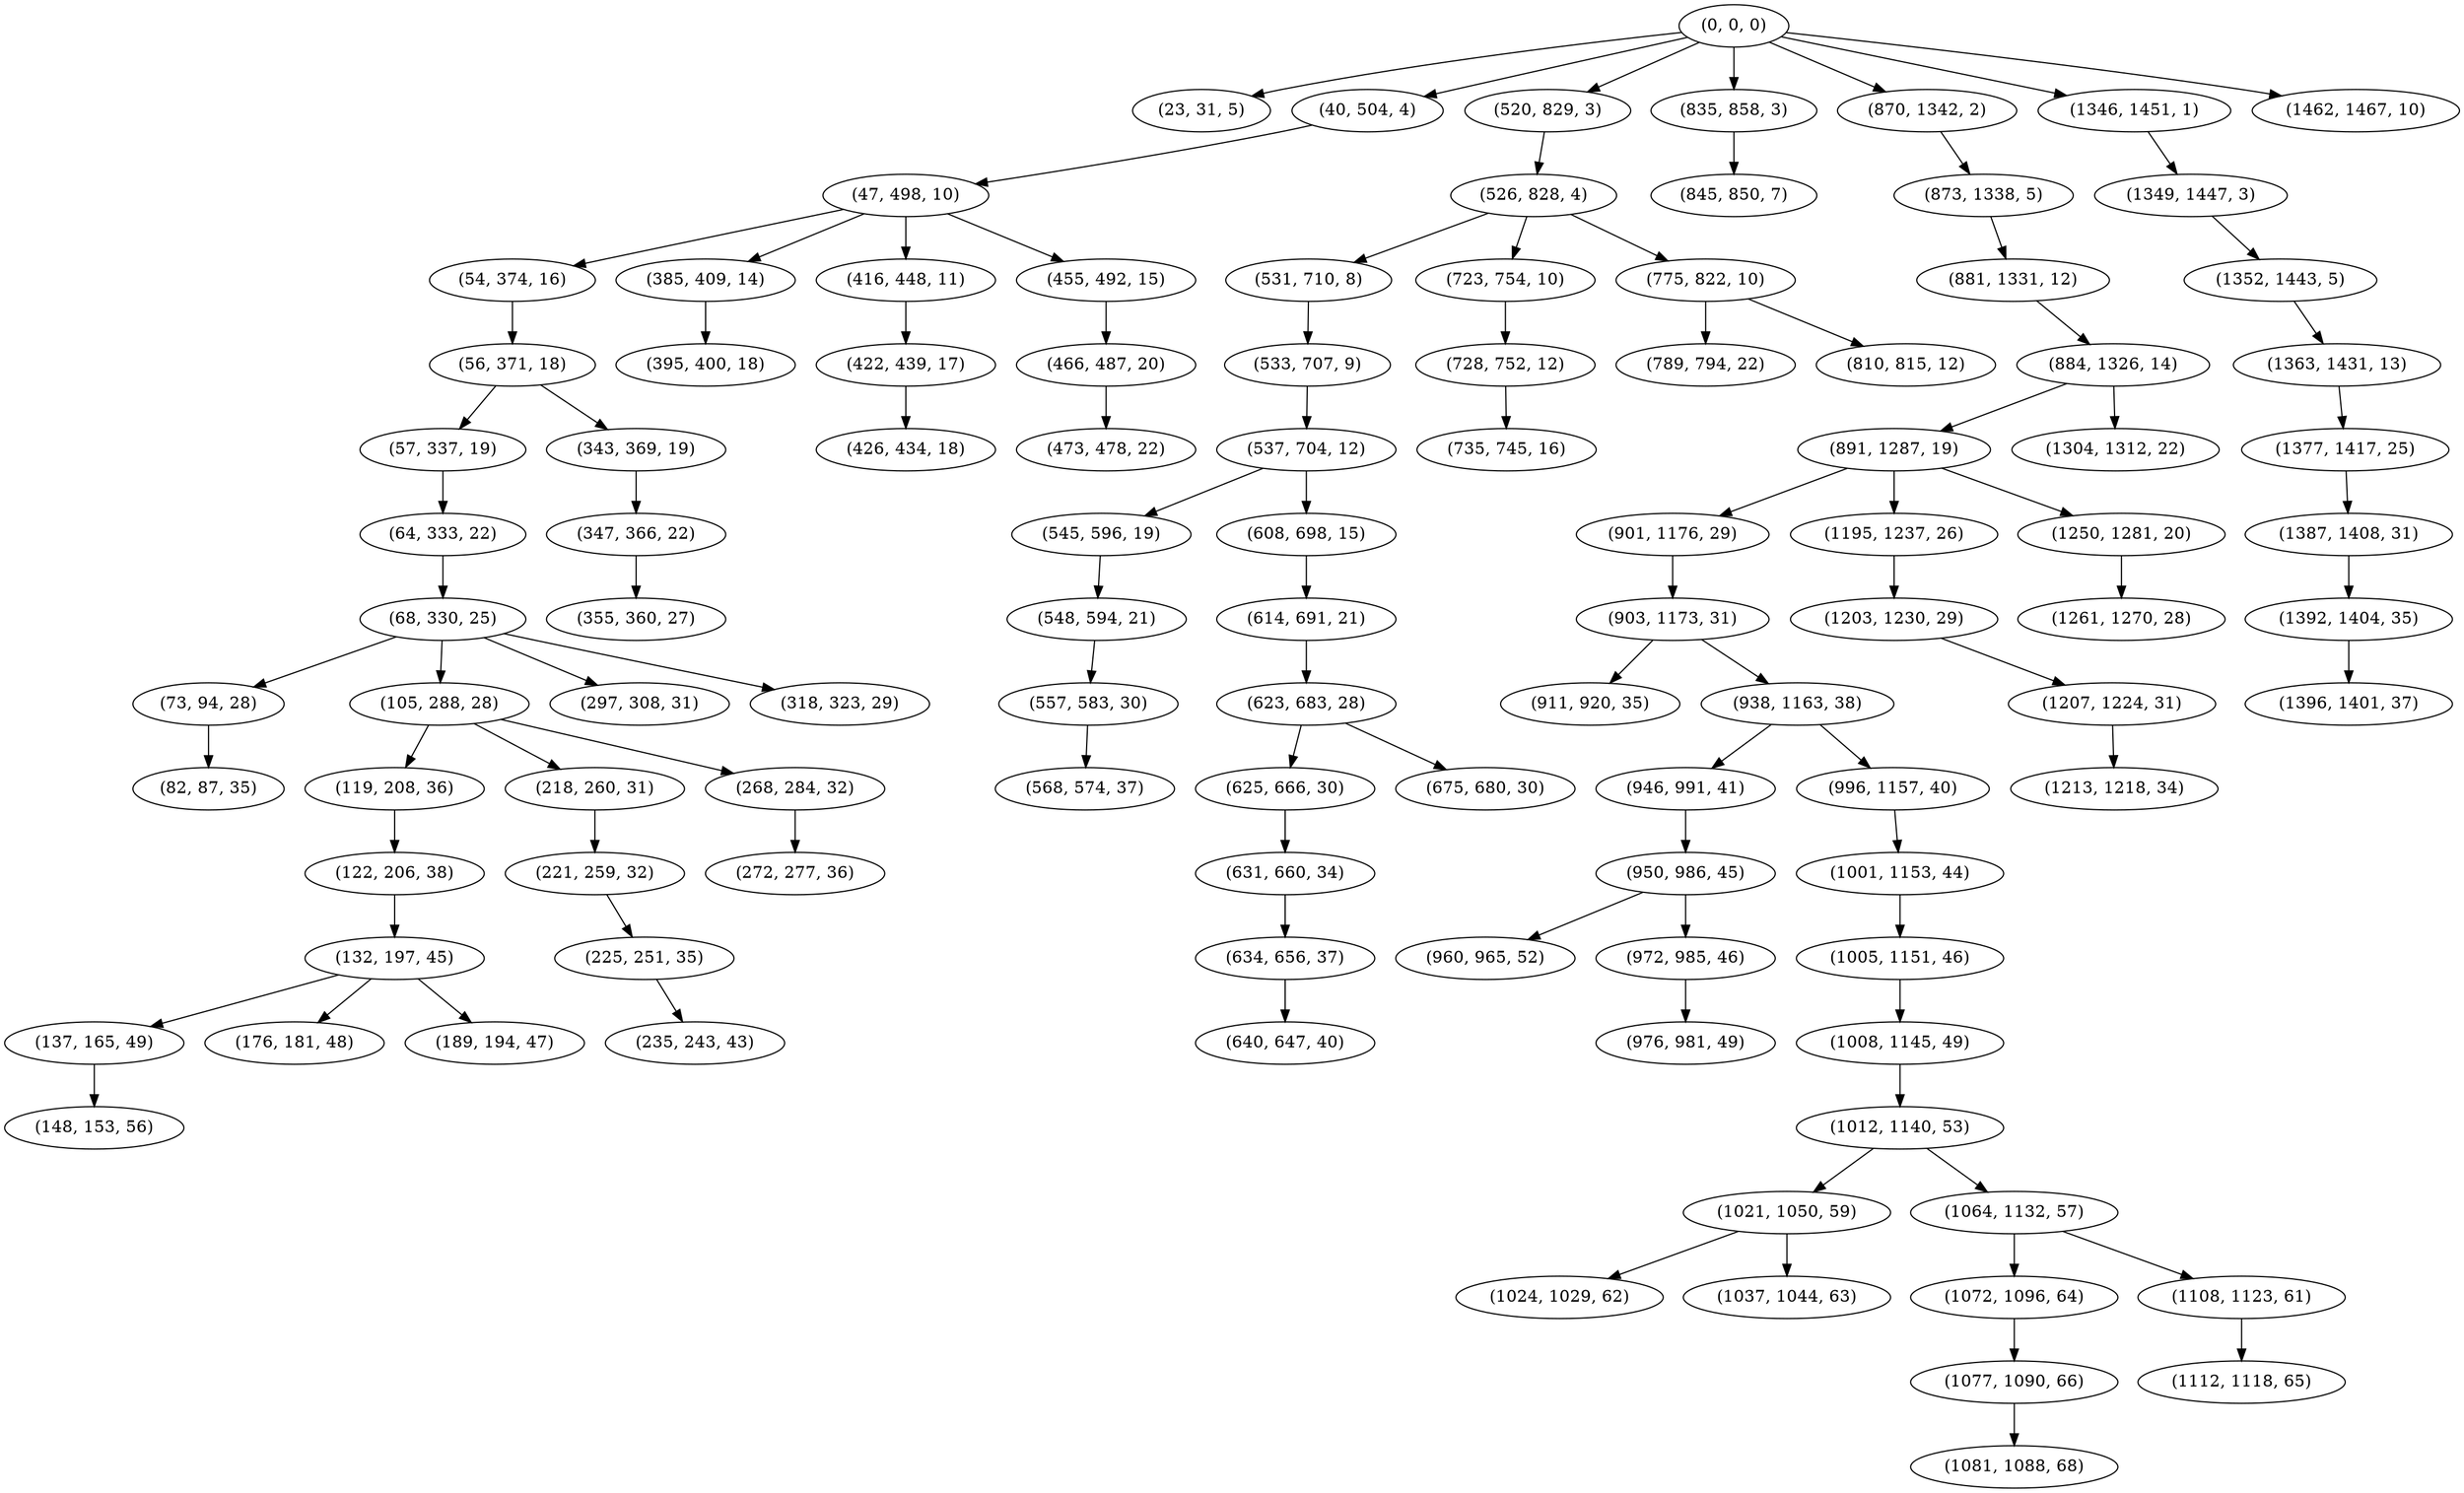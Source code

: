 digraph tree {
    "(0, 0, 0)";
    "(23, 31, 5)";
    "(40, 504, 4)";
    "(47, 498, 10)";
    "(54, 374, 16)";
    "(56, 371, 18)";
    "(57, 337, 19)";
    "(64, 333, 22)";
    "(68, 330, 25)";
    "(73, 94, 28)";
    "(82, 87, 35)";
    "(105, 288, 28)";
    "(119, 208, 36)";
    "(122, 206, 38)";
    "(132, 197, 45)";
    "(137, 165, 49)";
    "(148, 153, 56)";
    "(176, 181, 48)";
    "(189, 194, 47)";
    "(218, 260, 31)";
    "(221, 259, 32)";
    "(225, 251, 35)";
    "(235, 243, 43)";
    "(268, 284, 32)";
    "(272, 277, 36)";
    "(297, 308, 31)";
    "(318, 323, 29)";
    "(343, 369, 19)";
    "(347, 366, 22)";
    "(355, 360, 27)";
    "(385, 409, 14)";
    "(395, 400, 18)";
    "(416, 448, 11)";
    "(422, 439, 17)";
    "(426, 434, 18)";
    "(455, 492, 15)";
    "(466, 487, 20)";
    "(473, 478, 22)";
    "(520, 829, 3)";
    "(526, 828, 4)";
    "(531, 710, 8)";
    "(533, 707, 9)";
    "(537, 704, 12)";
    "(545, 596, 19)";
    "(548, 594, 21)";
    "(557, 583, 30)";
    "(568, 574, 37)";
    "(608, 698, 15)";
    "(614, 691, 21)";
    "(623, 683, 28)";
    "(625, 666, 30)";
    "(631, 660, 34)";
    "(634, 656, 37)";
    "(640, 647, 40)";
    "(675, 680, 30)";
    "(723, 754, 10)";
    "(728, 752, 12)";
    "(735, 745, 16)";
    "(775, 822, 10)";
    "(789, 794, 22)";
    "(810, 815, 12)";
    "(835, 858, 3)";
    "(845, 850, 7)";
    "(870, 1342, 2)";
    "(873, 1338, 5)";
    "(881, 1331, 12)";
    "(884, 1326, 14)";
    "(891, 1287, 19)";
    "(901, 1176, 29)";
    "(903, 1173, 31)";
    "(911, 920, 35)";
    "(938, 1163, 38)";
    "(946, 991, 41)";
    "(950, 986, 45)";
    "(960, 965, 52)";
    "(972, 985, 46)";
    "(976, 981, 49)";
    "(996, 1157, 40)";
    "(1001, 1153, 44)";
    "(1005, 1151, 46)";
    "(1008, 1145, 49)";
    "(1012, 1140, 53)";
    "(1021, 1050, 59)";
    "(1024, 1029, 62)";
    "(1037, 1044, 63)";
    "(1064, 1132, 57)";
    "(1072, 1096, 64)";
    "(1077, 1090, 66)";
    "(1081, 1088, 68)";
    "(1108, 1123, 61)";
    "(1112, 1118, 65)";
    "(1195, 1237, 26)";
    "(1203, 1230, 29)";
    "(1207, 1224, 31)";
    "(1213, 1218, 34)";
    "(1250, 1281, 20)";
    "(1261, 1270, 28)";
    "(1304, 1312, 22)";
    "(1346, 1451, 1)";
    "(1349, 1447, 3)";
    "(1352, 1443, 5)";
    "(1363, 1431, 13)";
    "(1377, 1417, 25)";
    "(1387, 1408, 31)";
    "(1392, 1404, 35)";
    "(1396, 1401, 37)";
    "(1462, 1467, 10)";
    "(0, 0, 0)" -> "(23, 31, 5)";
    "(0, 0, 0)" -> "(40, 504, 4)";
    "(0, 0, 0)" -> "(520, 829, 3)";
    "(0, 0, 0)" -> "(835, 858, 3)";
    "(0, 0, 0)" -> "(870, 1342, 2)";
    "(0, 0, 0)" -> "(1346, 1451, 1)";
    "(0, 0, 0)" -> "(1462, 1467, 10)";
    "(40, 504, 4)" -> "(47, 498, 10)";
    "(47, 498, 10)" -> "(54, 374, 16)";
    "(47, 498, 10)" -> "(385, 409, 14)";
    "(47, 498, 10)" -> "(416, 448, 11)";
    "(47, 498, 10)" -> "(455, 492, 15)";
    "(54, 374, 16)" -> "(56, 371, 18)";
    "(56, 371, 18)" -> "(57, 337, 19)";
    "(56, 371, 18)" -> "(343, 369, 19)";
    "(57, 337, 19)" -> "(64, 333, 22)";
    "(64, 333, 22)" -> "(68, 330, 25)";
    "(68, 330, 25)" -> "(73, 94, 28)";
    "(68, 330, 25)" -> "(105, 288, 28)";
    "(68, 330, 25)" -> "(297, 308, 31)";
    "(68, 330, 25)" -> "(318, 323, 29)";
    "(73, 94, 28)" -> "(82, 87, 35)";
    "(105, 288, 28)" -> "(119, 208, 36)";
    "(105, 288, 28)" -> "(218, 260, 31)";
    "(105, 288, 28)" -> "(268, 284, 32)";
    "(119, 208, 36)" -> "(122, 206, 38)";
    "(122, 206, 38)" -> "(132, 197, 45)";
    "(132, 197, 45)" -> "(137, 165, 49)";
    "(132, 197, 45)" -> "(176, 181, 48)";
    "(132, 197, 45)" -> "(189, 194, 47)";
    "(137, 165, 49)" -> "(148, 153, 56)";
    "(218, 260, 31)" -> "(221, 259, 32)";
    "(221, 259, 32)" -> "(225, 251, 35)";
    "(225, 251, 35)" -> "(235, 243, 43)";
    "(268, 284, 32)" -> "(272, 277, 36)";
    "(343, 369, 19)" -> "(347, 366, 22)";
    "(347, 366, 22)" -> "(355, 360, 27)";
    "(385, 409, 14)" -> "(395, 400, 18)";
    "(416, 448, 11)" -> "(422, 439, 17)";
    "(422, 439, 17)" -> "(426, 434, 18)";
    "(455, 492, 15)" -> "(466, 487, 20)";
    "(466, 487, 20)" -> "(473, 478, 22)";
    "(520, 829, 3)" -> "(526, 828, 4)";
    "(526, 828, 4)" -> "(531, 710, 8)";
    "(526, 828, 4)" -> "(723, 754, 10)";
    "(526, 828, 4)" -> "(775, 822, 10)";
    "(531, 710, 8)" -> "(533, 707, 9)";
    "(533, 707, 9)" -> "(537, 704, 12)";
    "(537, 704, 12)" -> "(545, 596, 19)";
    "(537, 704, 12)" -> "(608, 698, 15)";
    "(545, 596, 19)" -> "(548, 594, 21)";
    "(548, 594, 21)" -> "(557, 583, 30)";
    "(557, 583, 30)" -> "(568, 574, 37)";
    "(608, 698, 15)" -> "(614, 691, 21)";
    "(614, 691, 21)" -> "(623, 683, 28)";
    "(623, 683, 28)" -> "(625, 666, 30)";
    "(623, 683, 28)" -> "(675, 680, 30)";
    "(625, 666, 30)" -> "(631, 660, 34)";
    "(631, 660, 34)" -> "(634, 656, 37)";
    "(634, 656, 37)" -> "(640, 647, 40)";
    "(723, 754, 10)" -> "(728, 752, 12)";
    "(728, 752, 12)" -> "(735, 745, 16)";
    "(775, 822, 10)" -> "(789, 794, 22)";
    "(775, 822, 10)" -> "(810, 815, 12)";
    "(835, 858, 3)" -> "(845, 850, 7)";
    "(870, 1342, 2)" -> "(873, 1338, 5)";
    "(873, 1338, 5)" -> "(881, 1331, 12)";
    "(881, 1331, 12)" -> "(884, 1326, 14)";
    "(884, 1326, 14)" -> "(891, 1287, 19)";
    "(884, 1326, 14)" -> "(1304, 1312, 22)";
    "(891, 1287, 19)" -> "(901, 1176, 29)";
    "(891, 1287, 19)" -> "(1195, 1237, 26)";
    "(891, 1287, 19)" -> "(1250, 1281, 20)";
    "(901, 1176, 29)" -> "(903, 1173, 31)";
    "(903, 1173, 31)" -> "(911, 920, 35)";
    "(903, 1173, 31)" -> "(938, 1163, 38)";
    "(938, 1163, 38)" -> "(946, 991, 41)";
    "(938, 1163, 38)" -> "(996, 1157, 40)";
    "(946, 991, 41)" -> "(950, 986, 45)";
    "(950, 986, 45)" -> "(960, 965, 52)";
    "(950, 986, 45)" -> "(972, 985, 46)";
    "(972, 985, 46)" -> "(976, 981, 49)";
    "(996, 1157, 40)" -> "(1001, 1153, 44)";
    "(1001, 1153, 44)" -> "(1005, 1151, 46)";
    "(1005, 1151, 46)" -> "(1008, 1145, 49)";
    "(1008, 1145, 49)" -> "(1012, 1140, 53)";
    "(1012, 1140, 53)" -> "(1021, 1050, 59)";
    "(1012, 1140, 53)" -> "(1064, 1132, 57)";
    "(1021, 1050, 59)" -> "(1024, 1029, 62)";
    "(1021, 1050, 59)" -> "(1037, 1044, 63)";
    "(1064, 1132, 57)" -> "(1072, 1096, 64)";
    "(1064, 1132, 57)" -> "(1108, 1123, 61)";
    "(1072, 1096, 64)" -> "(1077, 1090, 66)";
    "(1077, 1090, 66)" -> "(1081, 1088, 68)";
    "(1108, 1123, 61)" -> "(1112, 1118, 65)";
    "(1195, 1237, 26)" -> "(1203, 1230, 29)";
    "(1203, 1230, 29)" -> "(1207, 1224, 31)";
    "(1207, 1224, 31)" -> "(1213, 1218, 34)";
    "(1250, 1281, 20)" -> "(1261, 1270, 28)";
    "(1346, 1451, 1)" -> "(1349, 1447, 3)";
    "(1349, 1447, 3)" -> "(1352, 1443, 5)";
    "(1352, 1443, 5)" -> "(1363, 1431, 13)";
    "(1363, 1431, 13)" -> "(1377, 1417, 25)";
    "(1377, 1417, 25)" -> "(1387, 1408, 31)";
    "(1387, 1408, 31)" -> "(1392, 1404, 35)";
    "(1392, 1404, 35)" -> "(1396, 1401, 37)";
}
